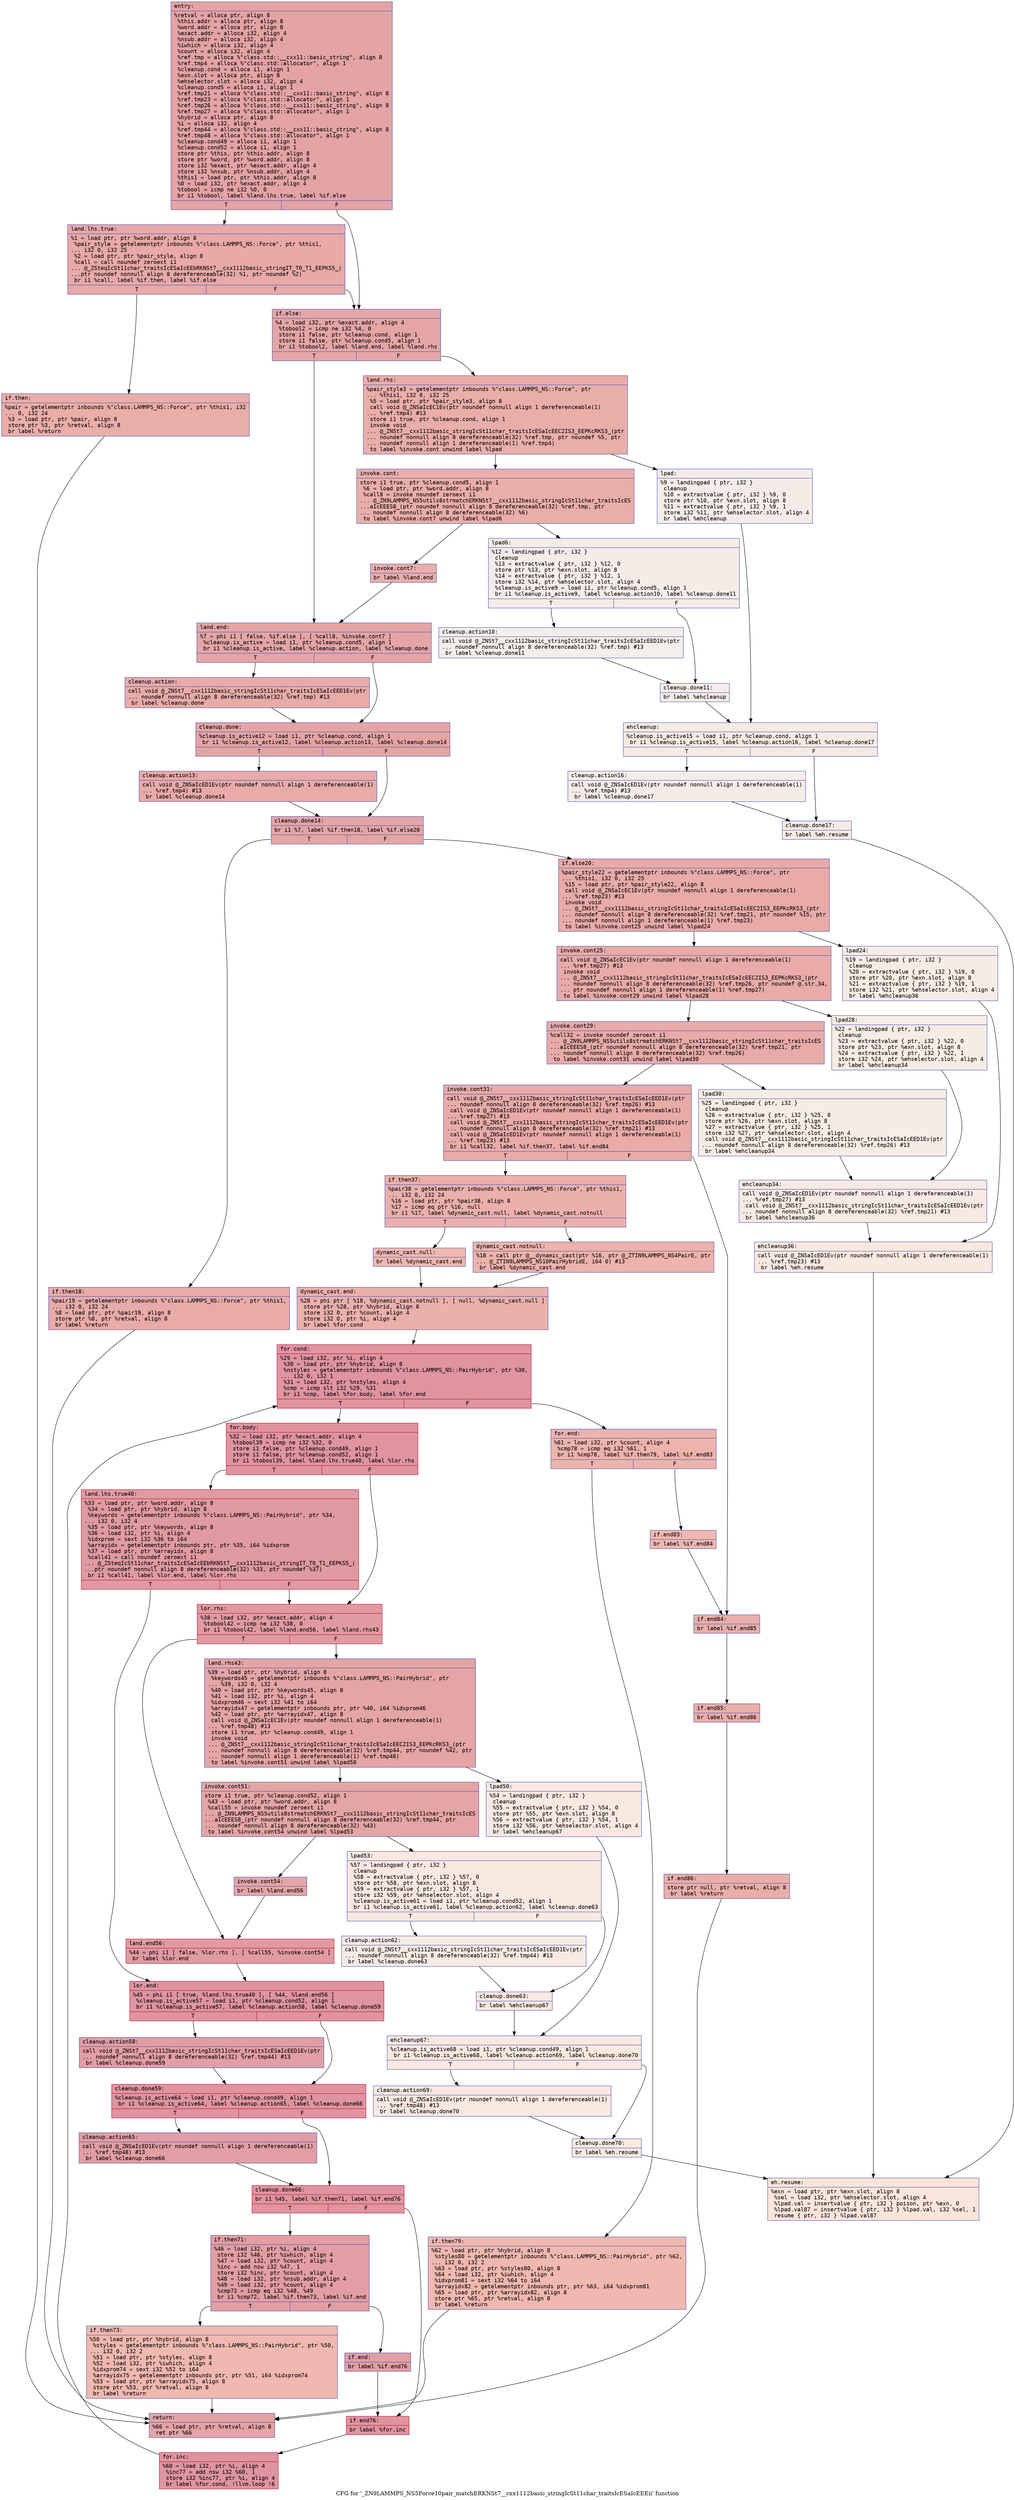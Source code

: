 digraph "CFG for '_ZN9LAMMPS_NS5Force10pair_matchERKNSt7__cxx1112basic_stringIcSt11char_traitsIcESaIcEEEii' function" {
	label="CFG for '_ZN9LAMMPS_NS5Force10pair_matchERKNSt7__cxx1112basic_stringIcSt11char_traitsIcESaIcEEEii' function";

	Node0x563a5e084330 [shape=record,color="#3d50c3ff", style=filled, fillcolor="#c32e3170" fontname="Courier",label="{entry:\l|  %retval = alloca ptr, align 8\l  %this.addr = alloca ptr, align 8\l  %word.addr = alloca ptr, align 8\l  %exact.addr = alloca i32, align 4\l  %nsub.addr = alloca i32, align 4\l  %iwhich = alloca i32, align 4\l  %count = alloca i32, align 4\l  %ref.tmp = alloca %\"class.std::__cxx11::basic_string\", align 8\l  %ref.tmp4 = alloca %\"class.std::allocator\", align 1\l  %cleanup.cond = alloca i1, align 1\l  %exn.slot = alloca ptr, align 8\l  %ehselector.slot = alloca i32, align 4\l  %cleanup.cond5 = alloca i1, align 1\l  %ref.tmp21 = alloca %\"class.std::__cxx11::basic_string\", align 8\l  %ref.tmp23 = alloca %\"class.std::allocator\", align 1\l  %ref.tmp26 = alloca %\"class.std::__cxx11::basic_string\", align 8\l  %ref.tmp27 = alloca %\"class.std::allocator\", align 1\l  %hybrid = alloca ptr, align 8\l  %i = alloca i32, align 4\l  %ref.tmp44 = alloca %\"class.std::__cxx11::basic_string\", align 8\l  %ref.tmp48 = alloca %\"class.std::allocator\", align 1\l  %cleanup.cond49 = alloca i1, align 1\l  %cleanup.cond52 = alloca i1, align 1\l  store ptr %this, ptr %this.addr, align 8\l  store ptr %word, ptr %word.addr, align 8\l  store i32 %exact, ptr %exact.addr, align 4\l  store i32 %nsub, ptr %nsub.addr, align 4\l  %this1 = load ptr, ptr %this.addr, align 8\l  %0 = load i32, ptr %exact.addr, align 4\l  %tobool = icmp ne i32 %0, 0\l  br i1 %tobool, label %land.lhs.true, label %if.else\l|{<s0>T|<s1>F}}"];
	Node0x563a5e084330:s0 -> Node0x563a5e085940[tooltip="entry -> land.lhs.true\nProbability 62.50%" ];
	Node0x563a5e084330:s1 -> Node0x563a5e0859c0[tooltip="entry -> if.else\nProbability 37.50%" ];
	Node0x563a5e085940 [shape=record,color="#3d50c3ff", style=filled, fillcolor="#ca3b3770" fontname="Courier",label="{land.lhs.true:\l|  %1 = load ptr, ptr %word.addr, align 8\l  %pair_style = getelementptr inbounds %\"class.LAMMPS_NS::Force\", ptr %this1,\l... i32 0, i32 25\l  %2 = load ptr, ptr %pair_style, align 8\l  %call = call noundef zeroext i1\l... @_ZSteqIcSt11char_traitsIcESaIcEEbRKNSt7__cxx1112basic_stringIT_T0_T1_EEPKS5_(\l...ptr noundef nonnull align 8 dereferenceable(32) %1, ptr noundef %2)\l  br i1 %call, label %if.then, label %if.else\l|{<s0>T|<s1>F}}"];
	Node0x563a5e085940:s0 -> Node0x563a5e085e20[tooltip="land.lhs.true -> if.then\nProbability 50.00%" ];
	Node0x563a5e085940:s1 -> Node0x563a5e0859c0[tooltip="land.lhs.true -> if.else\nProbability 50.00%" ];
	Node0x563a5e085e20 [shape=record,color="#3d50c3ff", style=filled, fillcolor="#d0473d70" fontname="Courier",label="{if.then:\l|  %pair = getelementptr inbounds %\"class.LAMMPS_NS::Force\", ptr %this1, i32\l... 0, i32 24\l  %3 = load ptr, ptr %pair, align 8\l  store ptr %3, ptr %retval, align 8\l  br label %return\l}"];
	Node0x563a5e085e20 -> Node0x563a5e086120[tooltip="if.then -> return\nProbability 100.00%" ];
	Node0x563a5e0859c0 [shape=record,color="#3d50c3ff", style=filled, fillcolor="#c5333470" fontname="Courier",label="{if.else:\l|  %4 = load i32, ptr %exact.addr, align 4\l  %tobool2 = icmp ne i32 %4, 0\l  store i1 false, ptr %cleanup.cond, align 1\l  store i1 false, ptr %cleanup.cond5, align 1\l  br i1 %tobool2, label %land.end, label %land.rhs\l|{<s0>T|<s1>F}}"];
	Node0x563a5e0859c0:s0 -> Node0x563a5e086400[tooltip="if.else -> land.end\nProbability 62.50%" ];
	Node0x563a5e0859c0:s1 -> Node0x563a5e086480[tooltip="if.else -> land.rhs\nProbability 37.50%" ];
	Node0x563a5e086480 [shape=record,color="#3d50c3ff", style=filled, fillcolor="#d0473d70" fontname="Courier",label="{land.rhs:\l|  %pair_style3 = getelementptr inbounds %\"class.LAMMPS_NS::Force\", ptr\l... %this1, i32 0, i32 25\l  %5 = load ptr, ptr %pair_style3, align 8\l  call void @_ZNSaIcEC1Ev(ptr noundef nonnull align 1 dereferenceable(1)\l... %ref.tmp4) #13\l  store i1 true, ptr %cleanup.cond, align 1\l  invoke void\l... @_ZNSt7__cxx1112basic_stringIcSt11char_traitsIcESaIcEEC2IS3_EEPKcRKS3_(ptr\l... noundef nonnull align 8 dereferenceable(32) %ref.tmp, ptr noundef %5, ptr\l... noundef nonnull align 1 dereferenceable(1) %ref.tmp4)\l          to label %invoke.cont unwind label %lpad\l}"];
	Node0x563a5e086480 -> Node0x563a5e086940[tooltip="land.rhs -> invoke.cont\nProbability 100.00%" ];
	Node0x563a5e086480 -> Node0x563a5e0869c0[tooltip="land.rhs -> lpad\nProbability 0.00%" ];
	Node0x563a5e086940 [shape=record,color="#3d50c3ff", style=filled, fillcolor="#d0473d70" fontname="Courier",label="{invoke.cont:\l|  store i1 true, ptr %cleanup.cond5, align 1\l  %6 = load ptr, ptr %word.addr, align 8\l  %call8 = invoke noundef zeroext i1\l... @_ZN9LAMMPS_NS5utils8strmatchERKNSt7__cxx1112basic_stringIcSt11char_traitsIcES\l...aIcEEES8_(ptr noundef nonnull align 8 dereferenceable(32) %ref.tmp, ptr\l... noundef nonnull align 8 dereferenceable(32) %6)\l          to label %invoke.cont7 unwind label %lpad6\l}"];
	Node0x563a5e086940 -> Node0x563a5e0868f0[tooltip="invoke.cont -> invoke.cont7\nProbability 100.00%" ];
	Node0x563a5e086940 -> Node0x563a5e086d10[tooltip="invoke.cont -> lpad6\nProbability 0.00%" ];
	Node0x563a5e0868f0 [shape=record,color="#3d50c3ff", style=filled, fillcolor="#d0473d70" fontname="Courier",label="{invoke.cont7:\l|  br label %land.end\l}"];
	Node0x563a5e0868f0 -> Node0x563a5e086400[tooltip="invoke.cont7 -> land.end\nProbability 100.00%" ];
	Node0x563a5e086400 [shape=record,color="#3d50c3ff", style=filled, fillcolor="#c5333470" fontname="Courier",label="{land.end:\l|  %7 = phi i1 [ false, %if.else ], [ %call8, %invoke.cont7 ]\l  %cleanup.is_active = load i1, ptr %cleanup.cond5, align 1\l  br i1 %cleanup.is_active, label %cleanup.action, label %cleanup.done\l|{<s0>T|<s1>F}}"];
	Node0x563a5e086400:s0 -> Node0x563a5e087220[tooltip="land.end -> cleanup.action\nProbability 50.00%" ];
	Node0x563a5e086400:s1 -> Node0x563a5e087270[tooltip="land.end -> cleanup.done\nProbability 50.00%" ];
	Node0x563a5e087220 [shape=record,color="#3d50c3ff", style=filled, fillcolor="#cc403a70" fontname="Courier",label="{cleanup.action:\l|  call void @_ZNSt7__cxx1112basic_stringIcSt11char_traitsIcESaIcEED1Ev(ptr\l... noundef nonnull align 8 dereferenceable(32) %ref.tmp) #13\l  br label %cleanup.done\l}"];
	Node0x563a5e087220 -> Node0x563a5e087270[tooltip="cleanup.action -> cleanup.done\nProbability 100.00%" ];
	Node0x563a5e087270 [shape=record,color="#3d50c3ff", style=filled, fillcolor="#c5333470" fontname="Courier",label="{cleanup.done:\l|  %cleanup.is_active12 = load i1, ptr %cleanup.cond, align 1\l  br i1 %cleanup.is_active12, label %cleanup.action13, label %cleanup.done14\l|{<s0>T|<s1>F}}"];
	Node0x563a5e087270:s0 -> Node0x563a5e085260[tooltip="cleanup.done -> cleanup.action13\nProbability 50.00%" ];
	Node0x563a5e087270:s1 -> Node0x563a5e0879c0[tooltip="cleanup.done -> cleanup.done14\nProbability 50.00%" ];
	Node0x563a5e085260 [shape=record,color="#3d50c3ff", style=filled, fillcolor="#cc403a70" fontname="Courier",label="{cleanup.action13:\l|  call void @_ZNSaIcED1Ev(ptr noundef nonnull align 1 dereferenceable(1)\l... %ref.tmp4) #13\l  br label %cleanup.done14\l}"];
	Node0x563a5e085260 -> Node0x563a5e0879c0[tooltip="cleanup.action13 -> cleanup.done14\nProbability 100.00%" ];
	Node0x563a5e0879c0 [shape=record,color="#3d50c3ff", style=filled, fillcolor="#c5333470" fontname="Courier",label="{cleanup.done14:\l|  br i1 %7, label %if.then18, label %if.else20\l|{<s0>T|<s1>F}}"];
	Node0x563a5e0879c0:s0 -> Node0x563a5e087c70[tooltip="cleanup.done14 -> if.then18\nProbability 50.00%" ];
	Node0x563a5e0879c0:s1 -> Node0x563a5e087cc0[tooltip="cleanup.done14 -> if.else20\nProbability 50.00%" ];
	Node0x563a5e087c70 [shape=record,color="#3d50c3ff", style=filled, fillcolor="#cc403a70" fontname="Courier",label="{if.then18:\l|  %pair19 = getelementptr inbounds %\"class.LAMMPS_NS::Force\", ptr %this1,\l... i32 0, i32 24\l  %8 = load ptr, ptr %pair19, align 8\l  store ptr %8, ptr %retval, align 8\l  br label %return\l}"];
	Node0x563a5e087c70 -> Node0x563a5e086120[tooltip="if.then18 -> return\nProbability 100.00%" ];
	Node0x563a5e0869c0 [shape=record,color="#3d50c3ff", style=filled, fillcolor="#ead5c970" fontname="Courier",label="{lpad:\l|  %9 = landingpad \{ ptr, i32 \}\l          cleanup\l  %10 = extractvalue \{ ptr, i32 \} %9, 0\l  store ptr %10, ptr %exn.slot, align 8\l  %11 = extractvalue \{ ptr, i32 \} %9, 1\l  store i32 %11, ptr %ehselector.slot, align 4\l  br label %ehcleanup\l}"];
	Node0x563a5e0869c0 -> Node0x563a5e0882c0[tooltip="lpad -> ehcleanup\nProbability 100.00%" ];
	Node0x563a5e086d10 [shape=record,color="#3d50c3ff", style=filled, fillcolor="#ead5c970" fontname="Courier",label="{lpad6:\l|  %12 = landingpad \{ ptr, i32 \}\l          cleanup\l  %13 = extractvalue \{ ptr, i32 \} %12, 0\l  store ptr %13, ptr %exn.slot, align 8\l  %14 = extractvalue \{ ptr, i32 \} %12, 1\l  store i32 %14, ptr %ehselector.slot, align 4\l  %cleanup.is_active9 = load i1, ptr %cleanup.cond5, align 1\l  br i1 %cleanup.is_active9, label %cleanup.action10, label %cleanup.done11\l|{<s0>T|<s1>F}}"];
	Node0x563a5e086d10:s0 -> Node0x563a5e088740[tooltip="lpad6 -> cleanup.action10\nProbability 50.00%" ];
	Node0x563a5e086d10:s1 -> Node0x563a5e088810[tooltip="lpad6 -> cleanup.done11\nProbability 50.00%" ];
	Node0x563a5e088740 [shape=record,color="#3d50c3ff", style=filled, fillcolor="#e5d8d170" fontname="Courier",label="{cleanup.action10:\l|  call void @_ZNSt7__cxx1112basic_stringIcSt11char_traitsIcESaIcEED1Ev(ptr\l... noundef nonnull align 8 dereferenceable(32) %ref.tmp) #13\l  br label %cleanup.done11\l}"];
	Node0x563a5e088740 -> Node0x563a5e088810[tooltip="cleanup.action10 -> cleanup.done11\nProbability 100.00%" ];
	Node0x563a5e088810 [shape=record,color="#3d50c3ff", style=filled, fillcolor="#ead5c970" fontname="Courier",label="{cleanup.done11:\l|  br label %ehcleanup\l}"];
	Node0x563a5e088810 -> Node0x563a5e0882c0[tooltip="cleanup.done11 -> ehcleanup\nProbability 100.00%" ];
	Node0x563a5e0882c0 [shape=record,color="#3d50c3ff", style=filled, fillcolor="#eed0c070" fontname="Courier",label="{ehcleanup:\l|  %cleanup.is_active15 = load i1, ptr %cleanup.cond, align 1\l  br i1 %cleanup.is_active15, label %cleanup.action16, label %cleanup.done17\l|{<s0>T|<s1>F}}"];
	Node0x563a5e0882c0:s0 -> Node0x563a5e0889a0[tooltip="ehcleanup -> cleanup.action16\nProbability 50.00%" ];
	Node0x563a5e0882c0:s1 -> Node0x563a5e088cc0[tooltip="ehcleanup -> cleanup.done17\nProbability 50.00%" ];
	Node0x563a5e0889a0 [shape=record,color="#3d50c3ff", style=filled, fillcolor="#ead5c970" fontname="Courier",label="{cleanup.action16:\l|  call void @_ZNSaIcED1Ev(ptr noundef nonnull align 1 dereferenceable(1)\l... %ref.tmp4) #13\l  br label %cleanup.done17\l}"];
	Node0x563a5e0889a0 -> Node0x563a5e088cc0[tooltip="cleanup.action16 -> cleanup.done17\nProbability 100.00%" ];
	Node0x563a5e088cc0 [shape=record,color="#3d50c3ff", style=filled, fillcolor="#eed0c070" fontname="Courier",label="{cleanup.done17:\l|  br label %eh.resume\l}"];
	Node0x563a5e088cc0 -> Node0x563a5e088f70[tooltip="cleanup.done17 -> eh.resume\nProbability 100.00%" ];
	Node0x563a5e087cc0 [shape=record,color="#3d50c3ff", style=filled, fillcolor="#cc403a70" fontname="Courier",label="{if.else20:\l|  %pair_style22 = getelementptr inbounds %\"class.LAMMPS_NS::Force\", ptr\l... %this1, i32 0, i32 25\l  %15 = load ptr, ptr %pair_style22, align 8\l  call void @_ZNSaIcEC1Ev(ptr noundef nonnull align 1 dereferenceable(1)\l... %ref.tmp23) #13\l  invoke void\l... @_ZNSt7__cxx1112basic_stringIcSt11char_traitsIcESaIcEEC2IS3_EEPKcRKS3_(ptr\l... noundef nonnull align 8 dereferenceable(32) %ref.tmp21, ptr noundef %15, ptr\l... noundef nonnull align 1 dereferenceable(1) %ref.tmp23)\l          to label %invoke.cont25 unwind label %lpad24\l}"];
	Node0x563a5e087cc0 -> Node0x563a5e0892d0[tooltip="if.else20 -> invoke.cont25\nProbability 100.00%" ];
	Node0x563a5e087cc0 -> Node0x563a5e089350[tooltip="if.else20 -> lpad24\nProbability 0.00%" ];
	Node0x563a5e0892d0 [shape=record,color="#3d50c3ff", style=filled, fillcolor="#cc403a70" fontname="Courier",label="{invoke.cont25:\l|  call void @_ZNSaIcEC1Ev(ptr noundef nonnull align 1 dereferenceable(1)\l... %ref.tmp27) #13\l  invoke void\l... @_ZNSt7__cxx1112basic_stringIcSt11char_traitsIcESaIcEEC2IS3_EEPKcRKS3_(ptr\l... noundef nonnull align 8 dereferenceable(32) %ref.tmp26, ptr noundef @.str.34,\l... ptr noundef nonnull align 1 dereferenceable(1) %ref.tmp27)\l          to label %invoke.cont29 unwind label %lpad28\l}"];
	Node0x563a5e0892d0 -> Node0x563a5e089670[tooltip="invoke.cont25 -> invoke.cont29\nProbability 100.00%" ];
	Node0x563a5e0892d0 -> Node0x563a5e0896c0[tooltip="invoke.cont25 -> lpad28\nProbability 0.00%" ];
	Node0x563a5e089670 [shape=record,color="#3d50c3ff", style=filled, fillcolor="#cc403a70" fontname="Courier",label="{invoke.cont29:\l|  %call32 = invoke noundef zeroext i1\l... @_ZN9LAMMPS_NS5utils8strmatchERKNSt7__cxx1112basic_stringIcSt11char_traitsIcES\l...aIcEEES8_(ptr noundef nonnull align 8 dereferenceable(32) %ref.tmp21, ptr\l... noundef nonnull align 8 dereferenceable(32) %ref.tmp26)\l          to label %invoke.cont31 unwind label %lpad30\l}"];
	Node0x563a5e089670 -> Node0x563a5e089620[tooltip="invoke.cont29 -> invoke.cont31\nProbability 100.00%" ];
	Node0x563a5e089670 -> Node0x563a5e089950[tooltip="invoke.cont29 -> lpad30\nProbability 0.00%" ];
	Node0x563a5e089620 [shape=record,color="#3d50c3ff", style=filled, fillcolor="#cc403a70" fontname="Courier",label="{invoke.cont31:\l|  call void @_ZNSt7__cxx1112basic_stringIcSt11char_traitsIcESaIcEED1Ev(ptr\l... noundef nonnull align 8 dereferenceable(32) %ref.tmp26) #13\l  call void @_ZNSaIcED1Ev(ptr noundef nonnull align 1 dereferenceable(1)\l... %ref.tmp27) #13\l  call void @_ZNSt7__cxx1112basic_stringIcSt11char_traitsIcESaIcEED1Ev(ptr\l... noundef nonnull align 8 dereferenceable(32) %ref.tmp21) #13\l  call void @_ZNSaIcED1Ev(ptr noundef nonnull align 1 dereferenceable(1)\l... %ref.tmp23) #13\l  br i1 %call32, label %if.then37, label %if.end84\l|{<s0>T|<s1>F}}"];
	Node0x563a5e089620:s0 -> Node0x563a5e08a010[tooltip="invoke.cont31 -> if.then37\nProbability 50.00%" ];
	Node0x563a5e089620:s1 -> Node0x563a5e08a090[tooltip="invoke.cont31 -> if.end84\nProbability 50.00%" ];
	Node0x563a5e08a010 [shape=record,color="#3d50c3ff", style=filled, fillcolor="#d24b4070" fontname="Courier",label="{if.then37:\l|  %pair38 = getelementptr inbounds %\"class.LAMMPS_NS::Force\", ptr %this1,\l... i32 0, i32 24\l  %16 = load ptr, ptr %pair38, align 8\l  %17 = icmp eq ptr %16, null\l  br i1 %17, label %dynamic_cast.null, label %dynamic_cast.notnull\l|{<s0>T|<s1>F}}"];
	Node0x563a5e08a010:s0 -> Node0x563a5e08a3c0[tooltip="if.then37 -> dynamic_cast.null\nProbability 37.50%" ];
	Node0x563a5e08a010:s1 -> Node0x563a5e08a460[tooltip="if.then37 -> dynamic_cast.notnull\nProbability 62.50%" ];
	Node0x563a5e08a460 [shape=record,color="#3d50c3ff", style=filled, fillcolor="#d6524470" fontname="Courier",label="{dynamic_cast.notnull:\l|  %18 = call ptr @__dynamic_cast(ptr %16, ptr @_ZTIN9LAMMPS_NS4PairE, ptr\l... @_ZTIN9LAMMPS_NS10PairHybridE, i64 0) #13\l  br label %dynamic_cast.end\l}"];
	Node0x563a5e08a460 -> Node0x563a5e08a820[tooltip="dynamic_cast.notnull -> dynamic_cast.end\nProbability 100.00%" ];
	Node0x563a5e089350 [shape=record,color="#3d50c3ff", style=filled, fillcolor="#ecd3c570" fontname="Courier",label="{lpad24:\l|  %19 = landingpad \{ ptr, i32 \}\l          cleanup\l  %20 = extractvalue \{ ptr, i32 \} %19, 0\l  store ptr %20, ptr %exn.slot, align 8\l  %21 = extractvalue \{ ptr, i32 \} %19, 1\l  store i32 %21, ptr %ehselector.slot, align 4\l  br label %ehcleanup36\l}"];
	Node0x563a5e089350 -> Node0x563a5e08aba0[tooltip="lpad24 -> ehcleanup36\nProbability 100.00%" ];
	Node0x563a5e0896c0 [shape=record,color="#3d50c3ff", style=filled, fillcolor="#ecd3c570" fontname="Courier",label="{lpad28:\l|  %22 = landingpad \{ ptr, i32 \}\l          cleanup\l  %23 = extractvalue \{ ptr, i32 \} %22, 0\l  store ptr %23, ptr %exn.slot, align 8\l  %24 = extractvalue \{ ptr, i32 \} %22, 1\l  store i32 %24, ptr %ehselector.slot, align 4\l  br label %ehcleanup34\l}"];
	Node0x563a5e0896c0 -> Node0x563a5e08af40[tooltip="lpad28 -> ehcleanup34\nProbability 100.00%" ];
	Node0x563a5e089950 [shape=record,color="#3d50c3ff", style=filled, fillcolor="#ecd3c570" fontname="Courier",label="{lpad30:\l|  %25 = landingpad \{ ptr, i32 \}\l          cleanup\l  %26 = extractvalue \{ ptr, i32 \} %25, 0\l  store ptr %26, ptr %exn.slot, align 8\l  %27 = extractvalue \{ ptr, i32 \} %25, 1\l  store i32 %27, ptr %ehselector.slot, align 4\l  call void @_ZNSt7__cxx1112basic_stringIcSt11char_traitsIcESaIcEED1Ev(ptr\l... noundef nonnull align 8 dereferenceable(32) %ref.tmp26) #13\l  br label %ehcleanup34\l}"];
	Node0x563a5e089950 -> Node0x563a5e08af40[tooltip="lpad30 -> ehcleanup34\nProbability 100.00%" ];
	Node0x563a5e08af40 [shape=record,color="#3d50c3ff", style=filled, fillcolor="#efcebd70" fontname="Courier",label="{ehcleanup34:\l|  call void @_ZNSaIcED1Ev(ptr noundef nonnull align 1 dereferenceable(1)\l... %ref.tmp27) #13\l  call void @_ZNSt7__cxx1112basic_stringIcSt11char_traitsIcESaIcEED1Ev(ptr\l... noundef nonnull align 8 dereferenceable(32) %ref.tmp21) #13\l  br label %ehcleanup36\l}"];
	Node0x563a5e08af40 -> Node0x563a5e08aba0[tooltip="ehcleanup34 -> ehcleanup36\nProbability 100.00%" ];
	Node0x563a5e08aba0 [shape=record,color="#3d50c3ff", style=filled, fillcolor="#f1ccb870" fontname="Courier",label="{ehcleanup36:\l|  call void @_ZNSaIcED1Ev(ptr noundef nonnull align 1 dereferenceable(1)\l... %ref.tmp23) #13\l  br label %eh.resume\l}"];
	Node0x563a5e08aba0 -> Node0x563a5e088f70[tooltip="ehcleanup36 -> eh.resume\nProbability 100.00%" ];
	Node0x563a5e08a3c0 [shape=record,color="#3d50c3ff", style=filled, fillcolor="#dc5d4a70" fontname="Courier",label="{dynamic_cast.null:\l|  br label %dynamic_cast.end\l}"];
	Node0x563a5e08a3c0 -> Node0x563a5e08a820[tooltip="dynamic_cast.null -> dynamic_cast.end\nProbability 100.00%" ];
	Node0x563a5e08a820 [shape=record,color="#3d50c3ff", style=filled, fillcolor="#d24b4070" fontname="Courier",label="{dynamic_cast.end:\l|  %28 = phi ptr [ %18, %dynamic_cast.notnull ], [ null, %dynamic_cast.null ]\l  store ptr %28, ptr %hybrid, align 8\l  store i32 0, ptr %count, align 4\l  store i32 0, ptr %i, align 4\l  br label %for.cond\l}"];
	Node0x563a5e08a820 -> Node0x563a5e08bb70[tooltip="dynamic_cast.end -> for.cond\nProbability 100.00%" ];
	Node0x563a5e08bb70 [shape=record,color="#b70d28ff", style=filled, fillcolor="#b70d2870" fontname="Courier",label="{for.cond:\l|  %29 = load i32, ptr %i, align 4\l  %30 = load ptr, ptr %hybrid, align 8\l  %nstyles = getelementptr inbounds %\"class.LAMMPS_NS::PairHybrid\", ptr %30,\l... i32 0, i32 1\l  %31 = load i32, ptr %nstyles, align 4\l  %cmp = icmp slt i32 %29, %31\l  br i1 %cmp, label %for.body, label %for.end\l|{<s0>T|<s1>F}}"];
	Node0x563a5e08bb70:s0 -> Node0x563a5e08bf00[tooltip="for.cond -> for.body\nProbability 96.88%" ];
	Node0x563a5e08bb70:s1 -> Node0x563a5e08bf50[tooltip="for.cond -> for.end\nProbability 3.12%" ];
	Node0x563a5e08bf00 [shape=record,color="#b70d28ff", style=filled, fillcolor="#b70d2870" fontname="Courier",label="{for.body:\l|  %32 = load i32, ptr %exact.addr, align 4\l  %tobool39 = icmp ne i32 %32, 0\l  store i1 false, ptr %cleanup.cond49, align 1\l  store i1 false, ptr %cleanup.cond52, align 1\l  br i1 %tobool39, label %land.lhs.true40, label %lor.rhs\l|{<s0>T|<s1>F}}"];
	Node0x563a5e08bf00:s0 -> Node0x563a5e08c2a0[tooltip="for.body -> land.lhs.true40\nProbability 62.50%" ];
	Node0x563a5e08bf00:s1 -> Node0x563a5e08c320[tooltip="for.body -> lor.rhs\nProbability 37.50%" ];
	Node0x563a5e08c2a0 [shape=record,color="#b70d28ff", style=filled, fillcolor="#bb1b2c70" fontname="Courier",label="{land.lhs.true40:\l|  %33 = load ptr, ptr %word.addr, align 8\l  %34 = load ptr, ptr %hybrid, align 8\l  %keywords = getelementptr inbounds %\"class.LAMMPS_NS::PairHybrid\", ptr %34,\l... i32 0, i32 4\l  %35 = load ptr, ptr %keywords, align 8\l  %36 = load i32, ptr %i, align 4\l  %idxprom = sext i32 %36 to i64\l  %arrayidx = getelementptr inbounds ptr, ptr %35, i64 %idxprom\l  %37 = load ptr, ptr %arrayidx, align 8\l  %call41 = call noundef zeroext i1\l... @_ZSteqIcSt11char_traitsIcESaIcEEbRKNSt7__cxx1112basic_stringIT_T0_T1_EEPKS5_(\l...ptr noundef nonnull align 8 dereferenceable(32) %33, ptr noundef %37)\l  br i1 %call41, label %lor.end, label %lor.rhs\l|{<s0>T|<s1>F}}"];
	Node0x563a5e08c2a0:s0 -> Node0x563a5e08cb20[tooltip="land.lhs.true40 -> lor.end\nProbability 50.00%" ];
	Node0x563a5e08c2a0:s1 -> Node0x563a5e08c320[tooltip="land.lhs.true40 -> lor.rhs\nProbability 50.00%" ];
	Node0x563a5e08c320 [shape=record,color="#b70d28ff", style=filled, fillcolor="#bb1b2c70" fontname="Courier",label="{lor.rhs:\l|  %38 = load i32, ptr %exact.addr, align 4\l  %tobool42 = icmp ne i32 %38, 0\l  br i1 %tobool42, label %land.end56, label %land.rhs43\l|{<s0>T|<s1>F}}"];
	Node0x563a5e08c320:s0 -> Node0x563a5e08cd60[tooltip="lor.rhs -> land.end56\nProbability 62.50%" ];
	Node0x563a5e08c320:s1 -> Node0x563a5e08cde0[tooltip="lor.rhs -> land.rhs43\nProbability 37.50%" ];
	Node0x563a5e08cde0 [shape=record,color="#3d50c3ff", style=filled, fillcolor="#c5333470" fontname="Courier",label="{land.rhs43:\l|  %39 = load ptr, ptr %hybrid, align 8\l  %keywords45 = getelementptr inbounds %\"class.LAMMPS_NS::PairHybrid\", ptr\l... %39, i32 0, i32 4\l  %40 = load ptr, ptr %keywords45, align 8\l  %41 = load i32, ptr %i, align 4\l  %idxprom46 = sext i32 %41 to i64\l  %arrayidx47 = getelementptr inbounds ptr, ptr %40, i64 %idxprom46\l  %42 = load ptr, ptr %arrayidx47, align 8\l  call void @_ZNSaIcEC1Ev(ptr noundef nonnull align 1 dereferenceable(1)\l... %ref.tmp48) #13\l  store i1 true, ptr %cleanup.cond49, align 1\l  invoke void\l... @_ZNSt7__cxx1112basic_stringIcSt11char_traitsIcESaIcEEC2IS3_EEPKcRKS3_(ptr\l... noundef nonnull align 8 dereferenceable(32) %ref.tmp44, ptr noundef %42, ptr\l... noundef nonnull align 1 dereferenceable(1) %ref.tmp48)\l          to label %invoke.cont51 unwind label %lpad50\l}"];
	Node0x563a5e08cde0 -> Node0x563a5e087630[tooltip="land.rhs43 -> invoke.cont51\nProbability 100.00%" ];
	Node0x563a5e08cde0 -> Node0x563a5e0876b0[tooltip="land.rhs43 -> lpad50\nProbability 0.00%" ];
	Node0x563a5e087630 [shape=record,color="#3d50c3ff", style=filled, fillcolor="#c5333470" fontname="Courier",label="{invoke.cont51:\l|  store i1 true, ptr %cleanup.cond52, align 1\l  %43 = load ptr, ptr %word.addr, align 8\l  %call55 = invoke noundef zeroext i1\l... @_ZN9LAMMPS_NS5utils8strmatchERKNSt7__cxx1112basic_stringIcSt11char_traitsIcES\l...aIcEEES8_(ptr noundef nonnull align 8 dereferenceable(32) %ref.tmp44, ptr\l... noundef nonnull align 8 dereferenceable(32) %43)\l          to label %invoke.cont54 unwind label %lpad53\l}"];
	Node0x563a5e087630 -> Node0x563a5e0875e0[tooltip="invoke.cont51 -> invoke.cont54\nProbability 100.00%" ];
	Node0x563a5e087630 -> Node0x563a5e08e040[tooltip="invoke.cont51 -> lpad53\nProbability 0.00%" ];
	Node0x563a5e0875e0 [shape=record,color="#3d50c3ff", style=filled, fillcolor="#c5333470" fontname="Courier",label="{invoke.cont54:\l|  br label %land.end56\l}"];
	Node0x563a5e0875e0 -> Node0x563a5e08cd60[tooltip="invoke.cont54 -> land.end56\nProbability 100.00%" ];
	Node0x563a5e08cd60 [shape=record,color="#b70d28ff", style=filled, fillcolor="#bb1b2c70" fontname="Courier",label="{land.end56:\l|  %44 = phi i1 [ false, %lor.rhs ], [ %call55, %invoke.cont54 ]\l  br label %lor.end\l}"];
	Node0x563a5e08cd60 -> Node0x563a5e08cb20[tooltip="land.end56 -> lor.end\nProbability 100.00%" ];
	Node0x563a5e08cb20 [shape=record,color="#b70d28ff", style=filled, fillcolor="#b70d2870" fontname="Courier",label="{lor.end:\l|  %45 = phi i1 [ true, %land.lhs.true40 ], [ %44, %land.end56 ]\l  %cleanup.is_active57 = load i1, ptr %cleanup.cond52, align 1\l  br i1 %cleanup.is_active57, label %cleanup.action58, label %cleanup.done59\l|{<s0>T|<s1>F}}"];
	Node0x563a5e08cb20:s0 -> Node0x563a5e08e4c0[tooltip="lor.end -> cleanup.action58\nProbability 50.00%" ];
	Node0x563a5e08cb20:s1 -> Node0x563a5e08e510[tooltip="lor.end -> cleanup.done59\nProbability 50.00%" ];
	Node0x563a5e08e4c0 [shape=record,color="#3d50c3ff", style=filled, fillcolor="#be242e70" fontname="Courier",label="{cleanup.action58:\l|  call void @_ZNSt7__cxx1112basic_stringIcSt11char_traitsIcESaIcEED1Ev(ptr\l... noundef nonnull align 8 dereferenceable(32) %ref.tmp44) #13\l  br label %cleanup.done59\l}"];
	Node0x563a5e08e4c0 -> Node0x563a5e08e510[tooltip="cleanup.action58 -> cleanup.done59\nProbability 100.00%" ];
	Node0x563a5e08e510 [shape=record,color="#b70d28ff", style=filled, fillcolor="#b70d2870" fontname="Courier",label="{cleanup.done59:\l|  %cleanup.is_active64 = load i1, ptr %cleanup.cond49, align 1\l  br i1 %cleanup.is_active64, label %cleanup.action65, label %cleanup.done66\l|{<s0>T|<s1>F}}"];
	Node0x563a5e08e510:s0 -> Node0x563a5e08e6a0[tooltip="cleanup.done59 -> cleanup.action65\nProbability 50.00%" ];
	Node0x563a5e08e510:s1 -> Node0x563a5e08e950[tooltip="cleanup.done59 -> cleanup.done66\nProbability 50.00%" ];
	Node0x563a5e08e6a0 [shape=record,color="#3d50c3ff", style=filled, fillcolor="#be242e70" fontname="Courier",label="{cleanup.action65:\l|  call void @_ZNSaIcED1Ev(ptr noundef nonnull align 1 dereferenceable(1)\l... %ref.tmp48) #13\l  br label %cleanup.done66\l}"];
	Node0x563a5e08e6a0 -> Node0x563a5e08e950[tooltip="cleanup.action65 -> cleanup.done66\nProbability 100.00%" ];
	Node0x563a5e08e950 [shape=record,color="#b70d28ff", style=filled, fillcolor="#b70d2870" fontname="Courier",label="{cleanup.done66:\l|  br i1 %45, label %if.then71, label %if.end76\l|{<s0>T|<s1>F}}"];
	Node0x563a5e08e950:s0 -> Node0x563a5e08ec00[tooltip="cleanup.done66 -> if.then71\nProbability 50.00%" ];
	Node0x563a5e08e950:s1 -> Node0x563a5e08ec50[tooltip="cleanup.done66 -> if.end76\nProbability 50.00%" ];
	Node0x563a5e08ec00 [shape=record,color="#3d50c3ff", style=filled, fillcolor="#be242e70" fontname="Courier",label="{if.then71:\l|  %46 = load i32, ptr %i, align 4\l  store i32 %46, ptr %iwhich, align 4\l  %47 = load i32, ptr %count, align 4\l  %inc = add nsw i32 %47, 1\l  store i32 %inc, ptr %count, align 4\l  %48 = load i32, ptr %nsub.addr, align 4\l  %49 = load i32, ptr %count, align 4\l  %cmp72 = icmp eq i32 %48, %49\l  br i1 %cmp72, label %if.then73, label %if.end\l|{<s0>T|<s1>F}}"];
	Node0x563a5e08ec00:s0 -> Node0x563a5e08f9e0[tooltip="if.then71 -> if.then73\nProbability 3.12%" ];
	Node0x563a5e08ec00:s1 -> Node0x563a5e08fa60[tooltip="if.then71 -> if.end\nProbability 96.88%" ];
	Node0x563a5e08f9e0 [shape=record,color="#3d50c3ff", style=filled, fillcolor="#dc5d4a70" fontname="Courier",label="{if.then73:\l|  %50 = load ptr, ptr %hybrid, align 8\l  %styles = getelementptr inbounds %\"class.LAMMPS_NS::PairHybrid\", ptr %50,\l... i32 0, i32 2\l  %51 = load ptr, ptr %styles, align 8\l  %52 = load i32, ptr %iwhich, align 4\l  %idxprom74 = sext i32 %52 to i64\l  %arrayidx75 = getelementptr inbounds ptr, ptr %51, i64 %idxprom74\l  %53 = load ptr, ptr %arrayidx75, align 8\l  store ptr %53, ptr %retval, align 8\l  br label %return\l}"];
	Node0x563a5e08f9e0 -> Node0x563a5e086120[tooltip="if.then73 -> return\nProbability 100.00%" ];
	Node0x563a5e0876b0 [shape=record,color="#3d50c3ff", style=filled, fillcolor="#f1ccb870" fontname="Courier",label="{lpad50:\l|  %54 = landingpad \{ ptr, i32 \}\l          cleanup\l  %55 = extractvalue \{ ptr, i32 \} %54, 0\l  store ptr %55, ptr %exn.slot, align 8\l  %56 = extractvalue \{ ptr, i32 \} %54, 1\l  store i32 %56, ptr %ehselector.slot, align 4\l  br label %ehcleanup67\l}"];
	Node0x563a5e0876b0 -> Node0x563a5e0903f0[tooltip="lpad50 -> ehcleanup67\nProbability 100.00%" ];
	Node0x563a5e08e040 [shape=record,color="#3d50c3ff", style=filled, fillcolor="#f1ccb870" fontname="Courier",label="{lpad53:\l|  %57 = landingpad \{ ptr, i32 \}\l          cleanup\l  %58 = extractvalue \{ ptr, i32 \} %57, 0\l  store ptr %58, ptr %exn.slot, align 8\l  %59 = extractvalue \{ ptr, i32 \} %57, 1\l  store i32 %59, ptr %ehselector.slot, align 4\l  %cleanup.is_active61 = load i1, ptr %cleanup.cond52, align 1\l  br i1 %cleanup.is_active61, label %cleanup.action62, label %cleanup.done63\l|{<s0>T|<s1>F}}"];
	Node0x563a5e08e040:s0 -> Node0x563a5e090870[tooltip="lpad53 -> cleanup.action62\nProbability 50.00%" ];
	Node0x563a5e08e040:s1 -> Node0x563a5e090940[tooltip="lpad53 -> cleanup.done63\nProbability 50.00%" ];
	Node0x563a5e090870 [shape=record,color="#3d50c3ff", style=filled, fillcolor="#eed0c070" fontname="Courier",label="{cleanup.action62:\l|  call void @_ZNSt7__cxx1112basic_stringIcSt11char_traitsIcESaIcEED1Ev(ptr\l... noundef nonnull align 8 dereferenceable(32) %ref.tmp44) #13\l  br label %cleanup.done63\l}"];
	Node0x563a5e090870 -> Node0x563a5e090940[tooltip="cleanup.action62 -> cleanup.done63\nProbability 100.00%" ];
	Node0x563a5e090940 [shape=record,color="#3d50c3ff", style=filled, fillcolor="#f1ccb870" fontname="Courier",label="{cleanup.done63:\l|  br label %ehcleanup67\l}"];
	Node0x563a5e090940 -> Node0x563a5e0903f0[tooltip="cleanup.done63 -> ehcleanup67\nProbability 100.00%" ];
	Node0x563a5e0903f0 [shape=record,color="#3d50c3ff", style=filled, fillcolor="#f2cab570" fontname="Courier",label="{ehcleanup67:\l|  %cleanup.is_active68 = load i1, ptr %cleanup.cond49, align 1\l  br i1 %cleanup.is_active68, label %cleanup.action69, label %cleanup.done70\l|{<s0>T|<s1>F}}"];
	Node0x563a5e0903f0:s0 -> Node0x563a5e090ad0[tooltip="ehcleanup67 -> cleanup.action69\nProbability 50.00%" ];
	Node0x563a5e0903f0:s1 -> Node0x563a5e090df0[tooltip="ehcleanup67 -> cleanup.done70\nProbability 50.00%" ];
	Node0x563a5e090ad0 [shape=record,color="#3d50c3ff", style=filled, fillcolor="#f1ccb870" fontname="Courier",label="{cleanup.action69:\l|  call void @_ZNSaIcED1Ev(ptr noundef nonnull align 1 dereferenceable(1)\l... %ref.tmp48) #13\l  br label %cleanup.done70\l}"];
	Node0x563a5e090ad0 -> Node0x563a5e090df0[tooltip="cleanup.action69 -> cleanup.done70\nProbability 100.00%" ];
	Node0x563a5e090df0 [shape=record,color="#3d50c3ff", style=filled, fillcolor="#f2cab570" fontname="Courier",label="{cleanup.done70:\l|  br label %eh.resume\l}"];
	Node0x563a5e090df0 -> Node0x563a5e088f70[tooltip="cleanup.done70 -> eh.resume\nProbability 100.00%" ];
	Node0x563a5e08fa60 [shape=record,color="#3d50c3ff", style=filled, fillcolor="#be242e70" fontname="Courier",label="{if.end:\l|  br label %if.end76\l}"];
	Node0x563a5e08fa60 -> Node0x563a5e08ec50[tooltip="if.end -> if.end76\nProbability 100.00%" ];
	Node0x563a5e08ec50 [shape=record,color="#b70d28ff", style=filled, fillcolor="#b70d2870" fontname="Courier",label="{if.end76:\l|  br label %for.inc\l}"];
	Node0x563a5e08ec50 -> Node0x563a5e091180[tooltip="if.end76 -> for.inc\nProbability 100.00%" ];
	Node0x563a5e091180 [shape=record,color="#b70d28ff", style=filled, fillcolor="#b70d2870" fontname="Courier",label="{for.inc:\l|  %60 = load i32, ptr %i, align 4\l  %inc77 = add nsw i32 %60, 1\l  store i32 %inc77, ptr %i, align 4\l  br label %for.cond, !llvm.loop !6\l}"];
	Node0x563a5e091180 -> Node0x563a5e08bb70[tooltip="for.inc -> for.cond\nProbability 100.00%" ];
	Node0x563a5e08bf50 [shape=record,color="#3d50c3ff", style=filled, fillcolor="#d6524470" fontname="Courier",label="{for.end:\l|  %61 = load i32, ptr %count, align 4\l  %cmp78 = icmp eq i32 %61, 1\l  br i1 %cmp78, label %if.then79, label %if.end83\l|{<s0>T|<s1>F}}"];
	Node0x563a5e08bf50:s0 -> Node0x563a5e092090[tooltip="for.end -> if.then79\nProbability 50.00%" ];
	Node0x563a5e08bf50:s1 -> Node0x563a5e0920e0[tooltip="for.end -> if.end83\nProbability 50.00%" ];
	Node0x563a5e092090 [shape=record,color="#3d50c3ff", style=filled, fillcolor="#dc5d4a70" fontname="Courier",label="{if.then79:\l|  %62 = load ptr, ptr %hybrid, align 8\l  %styles80 = getelementptr inbounds %\"class.LAMMPS_NS::PairHybrid\", ptr %62,\l... i32 0, i32 2\l  %63 = load ptr, ptr %styles80, align 8\l  %64 = load i32, ptr %iwhich, align 4\l  %idxprom81 = sext i32 %64 to i64\l  %arrayidx82 = getelementptr inbounds ptr, ptr %63, i64 %idxprom81\l  %65 = load ptr, ptr %arrayidx82, align 8\l  store ptr %65, ptr %retval, align 8\l  br label %return\l}"];
	Node0x563a5e092090 -> Node0x563a5e086120[tooltip="if.then79 -> return\nProbability 100.00%" ];
	Node0x563a5e0920e0 [shape=record,color="#3d50c3ff", style=filled, fillcolor="#dc5d4a70" fontname="Courier",label="{if.end83:\l|  br label %if.end84\l}"];
	Node0x563a5e0920e0 -> Node0x563a5e08a090[tooltip="if.end83 -> if.end84\nProbability 100.00%" ];
	Node0x563a5e08a090 [shape=record,color="#3d50c3ff", style=filled, fillcolor="#d0473d70" fontname="Courier",label="{if.end84:\l|  br label %if.end85\l}"];
	Node0x563a5e08a090 -> Node0x563a5e0927c0[tooltip="if.end84 -> if.end85\nProbability 100.00%" ];
	Node0x563a5e0927c0 [shape=record,color="#3d50c3ff", style=filled, fillcolor="#d0473d70" fontname="Courier",label="{if.end85:\l|  br label %if.end86\l}"];
	Node0x563a5e0927c0 -> Node0x563a5e0928b0[tooltip="if.end85 -> if.end86\nProbability 100.00%" ];
	Node0x563a5e0928b0 [shape=record,color="#3d50c3ff", style=filled, fillcolor="#d0473d70" fontname="Courier",label="{if.end86:\l|  store ptr null, ptr %retval, align 8\l  br label %return\l}"];
	Node0x563a5e0928b0 -> Node0x563a5e086120[tooltip="if.end86 -> return\nProbability 100.00%" ];
	Node0x563a5e086120 [shape=record,color="#3d50c3ff", style=filled, fillcolor="#c32e3170" fontname="Courier",label="{return:\l|  %66 = load ptr, ptr %retval, align 8\l  ret ptr %66\l}"];
	Node0x563a5e088f70 [shape=record,color="#3d50c3ff", style=filled, fillcolor="#f4c5ad70" fontname="Courier",label="{eh.resume:\l|  %exn = load ptr, ptr %exn.slot, align 8\l  %sel = load i32, ptr %ehselector.slot, align 4\l  %lpad.val = insertvalue \{ ptr, i32 \} poison, ptr %exn, 0\l  %lpad.val87 = insertvalue \{ ptr, i32 \} %lpad.val, i32 %sel, 1\l  resume \{ ptr, i32 \} %lpad.val87\l}"];
}
